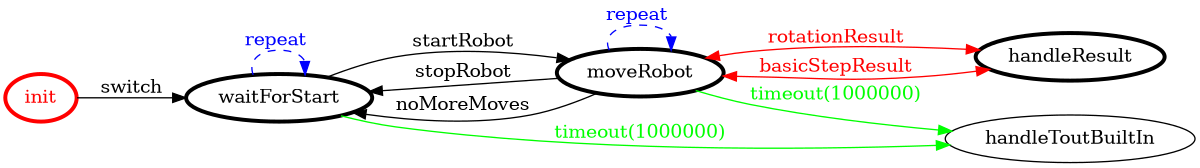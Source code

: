 /*
*
* A GraphViz DOT FSM description 
* Please use a GraphViz visualizer (like http://www.webgraphviz.com)
*  
*/

digraph finite_state_machine {
	rankdir=LR
	size="8,5"
	
	init [ color = red ][ fontcolor = red ][ penwidth = 3 ]
	handleResult [ color = black ][ fontcolor = black ][ penwidth = 3 ]
	moveRobot [ color = black ][ fontcolor = black ][ penwidth = 3 ]
	waitForStart [ color = black ][ fontcolor = black ][ penwidth = 3 ]
	
	moveRobot -> handleResult [ label = "rotationResult" ][ color = red ][ fontcolor = red ][ dir = both ]
	moveRobot -> waitForStart [ label = "stopRobot" ][ color = black ][ fontcolor = black ]
	waitForStart -> handleToutBuiltIn [ label = "timeout(1000000)" ][ color = green ][ fontcolor = green ]
	moveRobot -> moveRobot [ label = "repeat "][ style = dashed ][ color = blue ][ fontcolor = blue ]
	moveRobot -> handleToutBuiltIn [ label = "timeout(1000000)" ][ color = green ][ fontcolor = green ]
	waitForStart -> moveRobot [ label = "startRobot" ][ color = black ][ fontcolor = black ]
	moveRobot -> waitForStart [ label = "noMoreMoves" ][ color = black ][ fontcolor = black ]
	waitForStart -> waitForStart [ label = "repeat "][ style = dashed ][ color = blue ][ fontcolor = blue ]
	init -> waitForStart [ label = "switch" ][ color = black ][ fontcolor = black ]
	moveRobot -> handleResult [ label = "basicStepResult" ][ color = red ][ fontcolor = red ][ dir = both ]
}

